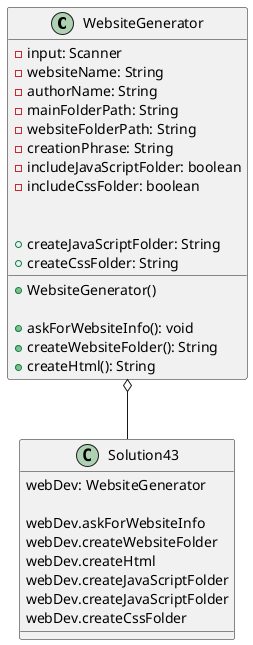 @startuml
'https://plantuml.com/class-diagram

WebsiteGenerator o-- Solution43

class Solution43 {
    webDev: WebsiteGenerator

    webDev.askForWebsiteInfo
    webDev.createWebsiteFolder
    webDev.createHtml
    webDev.createJavaScriptFolder
    webDev.createJavaScriptFolder
    webDev.createCssFolder
}

class WebsiteGenerator {
    - input: Scanner
    - websiteName: String
    - authorName: String
    - mainFolderPath: String
    - websiteFolderPath: String
    - creationPhrase: String
    - includeJavaScriptFolder: boolean
    - includeCssFolder: boolean

    + WebsiteGenerator()
        'Initializes fields to "" and main folder path to "data/"

    + askForWebsiteInfo(): void
    + createWebsiteFolder(): String
    + createHtml(): String
    + createJavaScriptFolder: String
    + createCssFolder: String
}

@enduml